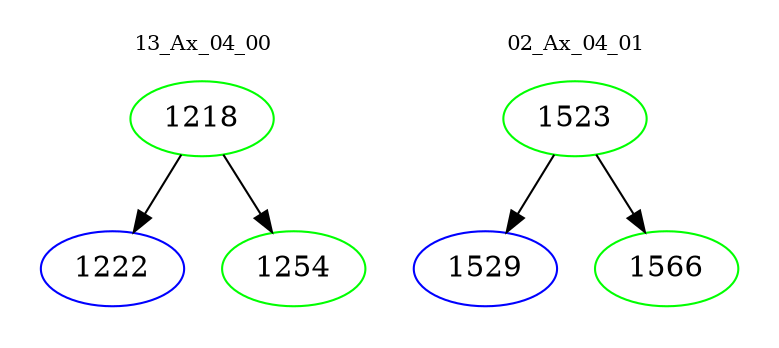 digraph{
subgraph cluster_0 {
color = white
label = "13_Ax_04_00";
fontsize=10;
T0_1218 [label="1218", color="green"]
T0_1218 -> T0_1222 [color="black"]
T0_1222 [label="1222", color="blue"]
T0_1218 -> T0_1254 [color="black"]
T0_1254 [label="1254", color="green"]
}
subgraph cluster_1 {
color = white
label = "02_Ax_04_01";
fontsize=10;
T1_1523 [label="1523", color="green"]
T1_1523 -> T1_1529 [color="black"]
T1_1529 [label="1529", color="blue"]
T1_1523 -> T1_1566 [color="black"]
T1_1566 [label="1566", color="green"]
}
}
